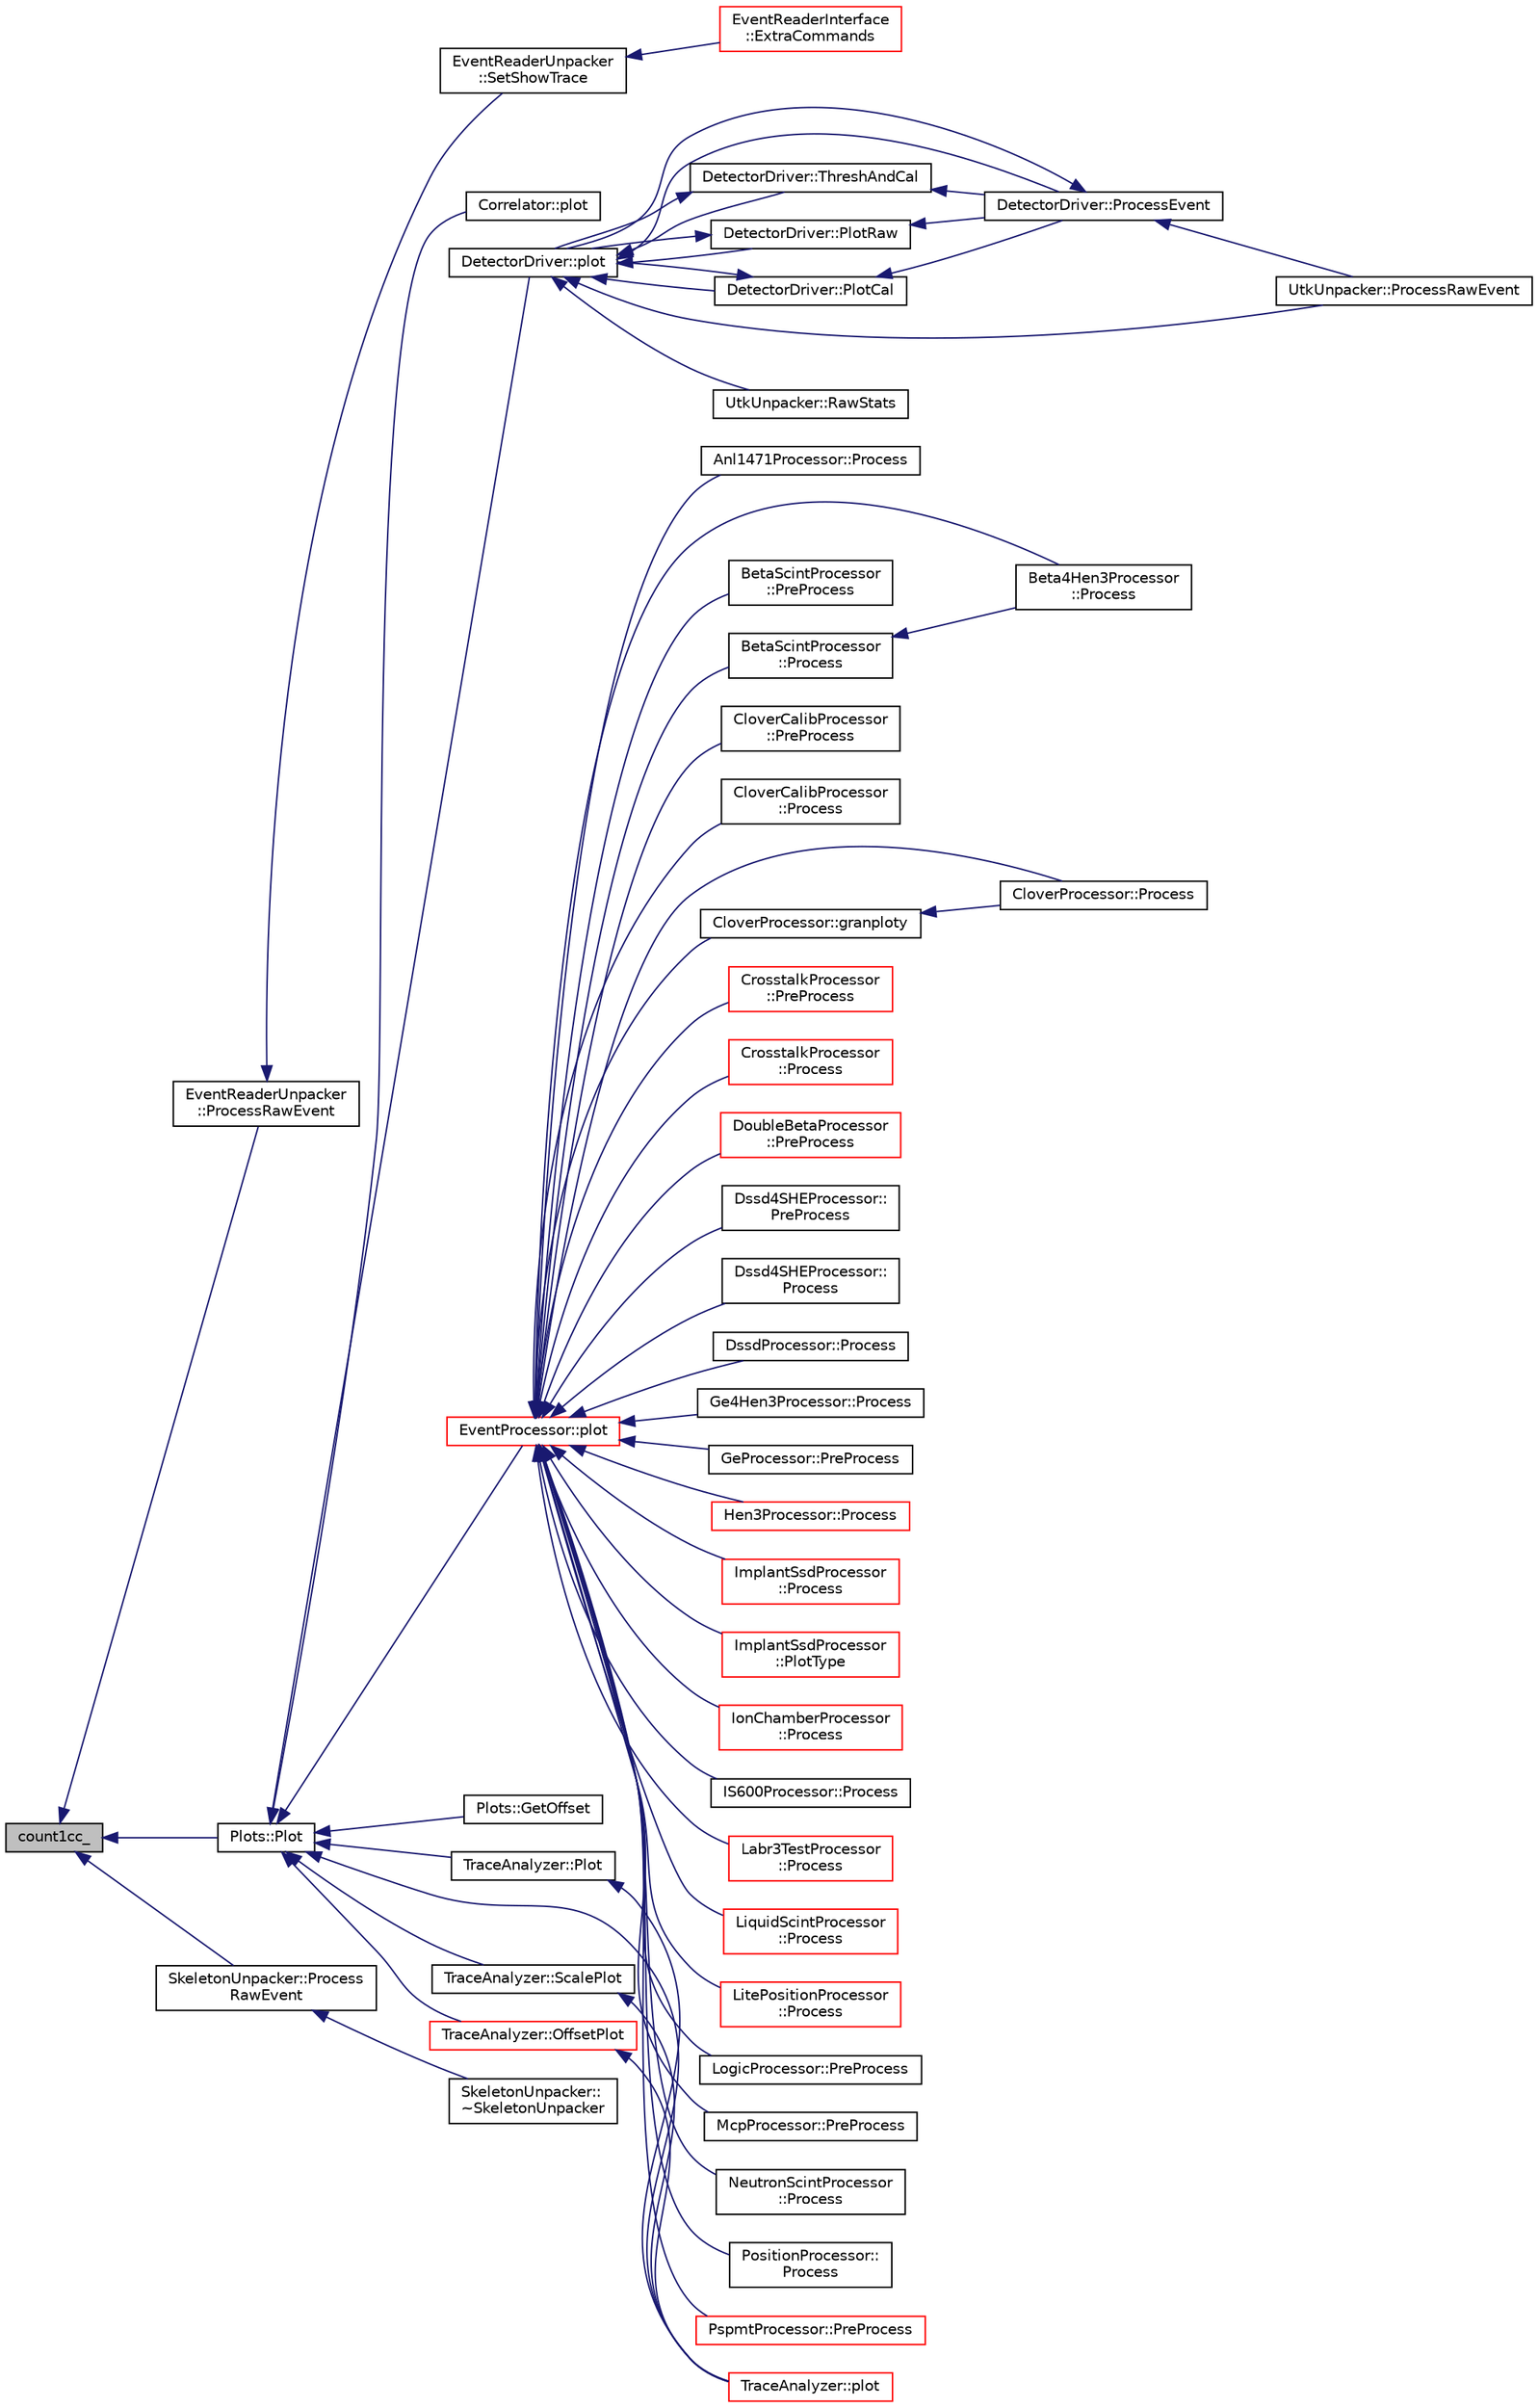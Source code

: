 digraph "count1cc_"
{
  edge [fontname="Helvetica",fontsize="10",labelfontname="Helvetica",labelfontsize="10"];
  node [fontname="Helvetica",fontsize="10",shape=record];
  rankdir="LR";
  Node1 [label="count1cc_",height=0.2,width=0.4,color="black", fillcolor="grey75", style="filled", fontcolor="black"];
  Node1 -> Node2 [dir="back",color="midnightblue",fontsize="10",style="solid",fontname="Helvetica"];
  Node2 [label="EventReaderUnpacker\l::ProcessRawEvent",height=0.2,width=0.4,color="black", fillcolor="white", style="filled",URL="$d5/da6/class_event_reader_unpacker.html#a32b44b49d71c4f790512bd2abe8b7cbc"];
  Node2 -> Node3 [dir="back",color="midnightblue",fontsize="10",style="solid",fontname="Helvetica"];
  Node3 [label="EventReaderUnpacker\l::SetShowTrace",height=0.2,width=0.4,color="black", fillcolor="white", style="filled",URL="$d5/da6/class_event_reader_unpacker.html#adb8a1bcd8677101a233eb7301285c7df"];
  Node3 -> Node4 [dir="back",color="midnightblue",fontsize="10",style="solid",fontname="Helvetica"];
  Node4 [label="EventReaderInterface\l::ExtraCommands",height=0.2,width=0.4,color="red", fillcolor="white", style="filled",URL="$d5/de6/class_event_reader_interface.html#ac4aec11e30c0a01fbb0b87753b70ede2"];
  Node1 -> Node5 [dir="back",color="midnightblue",fontsize="10",style="solid",fontname="Helvetica"];
  Node5 [label="Plots::Plot",height=0.2,width=0.4,color="black", fillcolor="white", style="filled",URL="$d7/d8b/class_plots.html#a68849b82c8c7a5d57f972cbd8de83328",tooltip="Plots into histogram defined by dammId. "];
  Node5 -> Node6 [dir="back",color="midnightblue",fontsize="10",style="solid",fontname="Helvetica"];
  Node6 [label="Correlator::plot",height=0.2,width=0.4,color="black", fillcolor="white", style="filled",URL="$df/d86/class_correlator.html#a3581405ad5a68e25f1998648a2a66b0a",tooltip="plots data into a histogram with provided DAMM ID "];
  Node5 -> Node7 [dir="back",color="midnightblue",fontsize="10",style="solid",fontname="Helvetica"];
  Node7 [label="DetectorDriver::plot",height=0.2,width=0.4,color="black", fillcolor="white", style="filled",URL="$de/d91/class_detector_driver.html#a3a556ab94a878e057dea8a081d0df55a",tooltip="Plots into histogram defined by dammId. "];
  Node7 -> Node8 [dir="back",color="midnightblue",fontsize="10",style="solid",fontname="Helvetica"];
  Node8 [label="DetectorDriver::ProcessEvent",height=0.2,width=0.4,color="black", fillcolor="white", style="filled",URL="$de/d91/class_detector_driver.html#a19c152206c95dfbc2a98ffd1d002165e",tooltip="Control of the event processing. "];
  Node8 -> Node7 [dir="back",color="midnightblue",fontsize="10",style="solid",fontname="Helvetica"];
  Node8 -> Node9 [dir="back",color="midnightblue",fontsize="10",style="solid",fontname="Helvetica"];
  Node9 [label="UtkUnpacker::ProcessRawEvent",height=0.2,width=0.4,color="black", fillcolor="white", style="filled",URL="$d4/d48/class_utk_unpacker.html#a09c96dd753088977aa1f458f7c07d24b",tooltip="Process all events in the event list. "];
  Node7 -> Node10 [dir="back",color="midnightblue",fontsize="10",style="solid",fontname="Helvetica"];
  Node10 [label="DetectorDriver::ThreshAndCal",height=0.2,width=0.4,color="black", fillcolor="white", style="filled",URL="$de/d91/class_detector_driver.html#a2ae4e98c641d49183631eceb40dc19bb",tooltip="Check threshold and calibrate each channel. Check the thresholds and calibrate the energy for each ch..."];
  Node10 -> Node8 [dir="back",color="midnightblue",fontsize="10",style="solid",fontname="Helvetica"];
  Node10 -> Node7 [dir="back",color="midnightblue",fontsize="10",style="solid",fontname="Helvetica"];
  Node7 -> Node11 [dir="back",color="midnightblue",fontsize="10",style="solid",fontname="Helvetica"];
  Node11 [label="DetectorDriver::PlotRaw",height=0.2,width=0.4,color="black", fillcolor="white", style="filled",URL="$de/d91/class_detector_driver.html#a7f2a28ba2a756e034e38630a5e258309"];
  Node11 -> Node8 [dir="back",color="midnightblue",fontsize="10",style="solid",fontname="Helvetica"];
  Node11 -> Node7 [dir="back",color="midnightblue",fontsize="10",style="solid",fontname="Helvetica"];
  Node7 -> Node12 [dir="back",color="midnightblue",fontsize="10",style="solid",fontname="Helvetica"];
  Node12 [label="DetectorDriver::PlotCal",height=0.2,width=0.4,color="black", fillcolor="white", style="filled",URL="$de/d91/class_detector_driver.html#ad966b8fe4330bb0cf117422b9bd08f40"];
  Node12 -> Node8 [dir="back",color="midnightblue",fontsize="10",style="solid",fontname="Helvetica"];
  Node12 -> Node7 [dir="back",color="midnightblue",fontsize="10",style="solid",fontname="Helvetica"];
  Node7 -> Node9 [dir="back",color="midnightblue",fontsize="10",style="solid",fontname="Helvetica"];
  Node7 -> Node13 [dir="back",color="midnightblue",fontsize="10",style="solid",fontname="Helvetica"];
  Node13 [label="UtkUnpacker::RawStats",height=0.2,width=0.4,color="black", fillcolor="white", style="filled",URL="$d4/d48/class_utk_unpacker.html#a61ba5974ee476d5c3ab316b5b6759204",tooltip="Add an event to generic statistics output. "];
  Node5 -> Node14 [dir="back",color="midnightblue",fontsize="10",style="solid",fontname="Helvetica"];
  Node14 [label="EventProcessor::plot",height=0.2,width=0.4,color="red", fillcolor="white", style="filled",URL="$d6/d65/class_event_processor.html#ad5201bb392726e409ba2a6ac44e764d8",tooltip="Implementation of the plot command to interface with the DAMM routines. "];
  Node14 -> Node15 [dir="back",color="midnightblue",fontsize="10",style="solid",fontname="Helvetica"];
  Node15 [label="Anl1471Processor::Process",height=0.2,width=0.4,color="black", fillcolor="white", style="filled",URL="$d2/daa/class_anl1471_processor.html#ae0e82aa964d24549afd9d17f1a136fc2"];
  Node14 -> Node16 [dir="back",color="midnightblue",fontsize="10",style="solid",fontname="Helvetica"];
  Node16 [label="Beta4Hen3Processor\l::Process",height=0.2,width=0.4,color="black", fillcolor="white", style="filled",URL="$db/d92/class_beta4_hen3_processor.html#aec8154b59d510e76fb0831ee2118d6bb"];
  Node14 -> Node17 [dir="back",color="midnightblue",fontsize="10",style="solid",fontname="Helvetica"];
  Node17 [label="BetaScintProcessor\l::PreProcess",height=0.2,width=0.4,color="black", fillcolor="white", style="filled",URL="$d4/de4/class_beta_scint_processor.html#a3e694e6d125d2197e0cda6725625f47b",tooltip="PreProcessing for the class. "];
  Node14 -> Node18 [dir="back",color="midnightblue",fontsize="10",style="solid",fontname="Helvetica"];
  Node18 [label="BetaScintProcessor\l::Process",height=0.2,width=0.4,color="black", fillcolor="white", style="filled",URL="$d4/de4/class_beta_scint_processor.html#abcf10cc79083ab549abdca2e9209d37d",tooltip="Main Processing for the class. "];
  Node18 -> Node16 [dir="back",color="midnightblue",fontsize="10",style="solid",fontname="Helvetica"];
  Node14 -> Node19 [dir="back",color="midnightblue",fontsize="10",style="solid",fontname="Helvetica"];
  Node19 [label="CloverCalibProcessor\l::PreProcess",height=0.2,width=0.4,color="black", fillcolor="white", style="filled",URL="$db/d4e/class_clover_calib_processor.html#a6a8ab51082f13f4717aa1070e38e8e99"];
  Node14 -> Node20 [dir="back",color="midnightblue",fontsize="10",style="solid",fontname="Helvetica"];
  Node20 [label="CloverCalibProcessor\l::Process",height=0.2,width=0.4,color="black", fillcolor="white", style="filled",URL="$db/d4e/class_clover_calib_processor.html#a3a226660db21991ef09515012cab6eda"];
  Node14 -> Node21 [dir="back",color="midnightblue",fontsize="10",style="solid",fontname="Helvetica"];
  Node21 [label="CloverProcessor::Process",height=0.2,width=0.4,color="black", fillcolor="white", style="filled",URL="$d5/d01/class_clover_processor.html#a50eae562dbdc21e5dac462d0a6474326"];
  Node14 -> Node22 [dir="back",color="midnightblue",fontsize="10",style="solid",fontname="Helvetica"];
  Node22 [label="CloverProcessor::granploty",height=0.2,width=0.4,color="black", fillcolor="white", style="filled",URL="$d5/d01/class_clover_processor.html#ac3b1148dfd34ec0d00cd08a0fd210b7f"];
  Node22 -> Node21 [dir="back",color="midnightblue",fontsize="10",style="solid",fontname="Helvetica"];
  Node14 -> Node23 [dir="back",color="midnightblue",fontsize="10",style="solid",fontname="Helvetica"];
  Node23 [label="CrosstalkProcessor\l::PreProcess",height=0.2,width=0.4,color="red", fillcolor="white", style="filled",URL="$de/d3c/class_crosstalk_processor.html#ae17181ea6e41e906bd9c65438b4d1d20"];
  Node14 -> Node24 [dir="back",color="midnightblue",fontsize="10",style="solid",fontname="Helvetica"];
  Node24 [label="CrosstalkProcessor\l::Process",height=0.2,width=0.4,color="red", fillcolor="white", style="filled",URL="$de/d3c/class_crosstalk_processor.html#a641e3912de9f8d9f2a9bf4e902429723"];
  Node14 -> Node25 [dir="back",color="midnightblue",fontsize="10",style="solid",fontname="Helvetica"];
  Node25 [label="DoubleBetaProcessor\l::PreProcess",height=0.2,width=0.4,color="red", fillcolor="white", style="filled",URL="$de/d4f/class_double_beta_processor.html#af0db739a0cd9d8f4e231b8cc99ed31ab"];
  Node14 -> Node26 [dir="back",color="midnightblue",fontsize="10",style="solid",fontname="Helvetica"];
  Node26 [label="Dssd4SHEProcessor::\lPreProcess",height=0.2,width=0.4,color="black", fillcolor="white", style="filled",URL="$db/da8/class_dssd4_s_h_e_processor.html#a069993b16eb9c18b547a279e9f5d1b28"];
  Node14 -> Node27 [dir="back",color="midnightblue",fontsize="10",style="solid",fontname="Helvetica"];
  Node27 [label="Dssd4SHEProcessor::\lProcess",height=0.2,width=0.4,color="black", fillcolor="white", style="filled",URL="$db/da8/class_dssd4_s_h_e_processor.html#a1ab9aeab8c52a1479718a58da74af3df"];
  Node14 -> Node28 [dir="back",color="midnightblue",fontsize="10",style="solid",fontname="Helvetica"];
  Node28 [label="DssdProcessor::Process",height=0.2,width=0.4,color="black", fillcolor="white", style="filled",URL="$d4/d67/class_dssd_processor.html#a0e32fc233a84ef03dc994b83899e1388"];
  Node14 -> Node29 [dir="back",color="midnightblue",fontsize="10",style="solid",fontname="Helvetica"];
  Node29 [label="Ge4Hen3Processor::Process",height=0.2,width=0.4,color="black", fillcolor="white", style="filled",URL="$d5/df2/class_ge4_hen3_processor.html#a98d4e5d0efd24adbdb6c8911e0d993f2"];
  Node14 -> Node30 [dir="back",color="midnightblue",fontsize="10",style="solid",fontname="Helvetica"];
  Node30 [label="GeProcessor::PreProcess",height=0.2,width=0.4,color="black", fillcolor="white", style="filled",URL="$d2/d54/class_ge_processor.html#a8e6eb1cc39e1a48d223be9f4d69460c4"];
  Node14 -> Node31 [dir="back",color="midnightblue",fontsize="10",style="solid",fontname="Helvetica"];
  Node31 [label="Hen3Processor::Process",height=0.2,width=0.4,color="red", fillcolor="white", style="filled",URL="$d6/d4e/class_hen3_processor.html#a12510344f12aa28fb4de00c28569995f"];
  Node14 -> Node32 [dir="back",color="midnightblue",fontsize="10",style="solid",fontname="Helvetica"];
  Node32 [label="ImplantSsdProcessor\l::Process",height=0.2,width=0.4,color="red", fillcolor="white", style="filled",URL="$df/df5/class_implant_ssd_processor.html#a4633fc3b34a8e8915713dd8e1ba5666a"];
  Node14 -> Node33 [dir="back",color="midnightblue",fontsize="10",style="solid",fontname="Helvetica"];
  Node33 [label="ImplantSsdProcessor\l::PlotType",height=0.2,width=0.4,color="red", fillcolor="white", style="filled",URL="$df/df5/class_implant_ssd_processor.html#abf58bf472ce25c6003903cd66751d981"];
  Node14 -> Node34 [dir="back",color="midnightblue",fontsize="10",style="solid",fontname="Helvetica"];
  Node34 [label="IonChamberProcessor\l::Process",height=0.2,width=0.4,color="red", fillcolor="white", style="filled",URL="$dd/df2/class_ion_chamber_processor.html#a6d1891dc55fb66434793c8594f3b7616"];
  Node14 -> Node35 [dir="back",color="midnightblue",fontsize="10",style="solid",fontname="Helvetica"];
  Node35 [label="IS600Processor::Process",height=0.2,width=0.4,color="black", fillcolor="white", style="filled",URL="$de/d81/class_i_s600_processor.html#a92f29e9c021fffb08f02bf48d12aff42"];
  Node14 -> Node36 [dir="back",color="midnightblue",fontsize="10",style="solid",fontname="Helvetica"];
  Node36 [label="Labr3TestProcessor\l::Process",height=0.2,width=0.4,color="red", fillcolor="white", style="filled",URL="$dd/d2c/class_labr3_test_processor.html#aacf32b1382a264f443f7e24029323ac4"];
  Node14 -> Node37 [dir="back",color="midnightblue",fontsize="10",style="solid",fontname="Helvetica"];
  Node37 [label="LiquidScintProcessor\l::Process",height=0.2,width=0.4,color="red", fillcolor="white", style="filled",URL="$d7/d6b/class_liquid_scint_processor.html#a6e1f7662a1362e5c14275c9a13388231"];
  Node14 -> Node38 [dir="back",color="midnightblue",fontsize="10",style="solid",fontname="Helvetica"];
  Node38 [label="LitePositionProcessor\l::Process",height=0.2,width=0.4,color="red", fillcolor="white", style="filled",URL="$d3/dab/class_lite_position_processor.html#a41e329779cb70710078ab066afd4f953"];
  Node14 -> Node39 [dir="back",color="midnightblue",fontsize="10",style="solid",fontname="Helvetica"];
  Node39 [label="LogicProcessor::PreProcess",height=0.2,width=0.4,color="black", fillcolor="white", style="filled",URL="$da/d2f/class_logic_processor.html#a91ad87eb1649cebfa5a90de4943455ae"];
  Node14 -> Node40 [dir="back",color="midnightblue",fontsize="10",style="solid",fontname="Helvetica"];
  Node40 [label="McpProcessor::PreProcess",height=0.2,width=0.4,color="black", fillcolor="white", style="filled",URL="$dd/dcb/class_mcp_processor.html#ae65166c302b60f81ddd8edddc137de23"];
  Node14 -> Node41 [dir="back",color="midnightblue",fontsize="10",style="solid",fontname="Helvetica"];
  Node41 [label="NeutronScintProcessor\l::Process",height=0.2,width=0.4,color="black", fillcolor="white", style="filled",URL="$d9/dfc/class_neutron_scint_processor.html#a72ba8607b6df372e4b76d396140f765d"];
  Node14 -> Node42 [dir="back",color="midnightblue",fontsize="10",style="solid",fontname="Helvetica"];
  Node42 [label="PositionProcessor::\lProcess",height=0.2,width=0.4,color="black", fillcolor="white", style="filled",URL="$d3/df3/class_position_processor.html#a45a6ef172d9253956769b1ccd15a6e4a",tooltip="Process the QDC data involved in top/bottom side for a strip. "];
  Node14 -> Node43 [dir="back",color="midnightblue",fontsize="10",style="solid",fontname="Helvetica"];
  Node43 [label="PspmtProcessor::PreProcess",height=0.2,width=0.4,color="red", fillcolor="white", style="filled",URL="$dd/d2c/class_pspmt_processor.html#afd615887b035057293dc86455155c3c7"];
  Node5 -> Node44 [dir="back",color="midnightblue",fontsize="10",style="solid",fontname="Helvetica"];
  Node44 [label="Plots::GetOffset",height=0.2,width=0.4,color="black", fillcolor="white", style="filled",URL="$d7/d8b/class_plots.html#adc29f9a0571d3b623bed089d4f9daa7a"];
  Node5 -> Node45 [dir="back",color="midnightblue",fontsize="10",style="solid",fontname="Helvetica"];
  Node45 [label="TraceAnalyzer::Plot",height=0.2,width=0.4,color="black", fillcolor="white", style="filled",URL="$d2/dbc/class_trace_analyzer.html#a42c5abc1e433c5176680e18530b288d1"];
  Node45 -> Node46 [dir="back",color="midnightblue",fontsize="10",style="solid",fontname="Helvetica"];
  Node46 [label="TraceAnalyzer::plot",height=0.2,width=0.4,color="red", fillcolor="white", style="filled",URL="$d2/dbc/class_trace_analyzer.html#a435c459a74db6c5a07f4fc5469a1a04c",tooltip="Implementation of the plot command to interface with the DAMM routines. "];
  Node5 -> Node47 [dir="back",color="midnightblue",fontsize="10",style="solid",fontname="Helvetica"];
  Node47 [label="TraceAnalyzer::ScalePlot",height=0.2,width=0.4,color="black", fillcolor="white", style="filled",URL="$d2/dbc/class_trace_analyzer.html#ae149c77b014f0bc99177313c83cb6862"];
  Node47 -> Node46 [dir="back",color="midnightblue",fontsize="10",style="solid",fontname="Helvetica"];
  Node5 -> Node48 [dir="back",color="midnightblue",fontsize="10",style="solid",fontname="Helvetica"];
  Node48 [label="TraceAnalyzer::OffsetPlot",height=0.2,width=0.4,color="red", fillcolor="white", style="filled",URL="$d2/dbc/class_trace_analyzer.html#a04f155e328cf8027bc1fc59f154c4e7a"];
  Node48 -> Node46 [dir="back",color="midnightblue",fontsize="10",style="solid",fontname="Helvetica"];
  Node5 -> Node46 [dir="back",color="midnightblue",fontsize="10",style="solid",fontname="Helvetica"];
  Node1 -> Node49 [dir="back",color="midnightblue",fontsize="10",style="solid",fontname="Helvetica"];
  Node49 [label="SkeletonUnpacker::Process\lRawEvent",height=0.2,width=0.4,color="black", fillcolor="white", style="filled",URL="$d7/de2/class_skeleton_unpacker.html#ab489608dad5ee12699ad2e17c5057605",tooltip="Process all events in the event list. "];
  Node49 -> Node50 [dir="back",color="midnightblue",fontsize="10",style="solid",fontname="Helvetica"];
  Node50 [label="SkeletonUnpacker::\l~SkeletonUnpacker",height=0.2,width=0.4,color="black", fillcolor="white", style="filled",URL="$d7/de2/class_skeleton_unpacker.html#ae6a65d690a81fac6d5e0ebdefa0e4c55",tooltip="Destructor. "];
}
